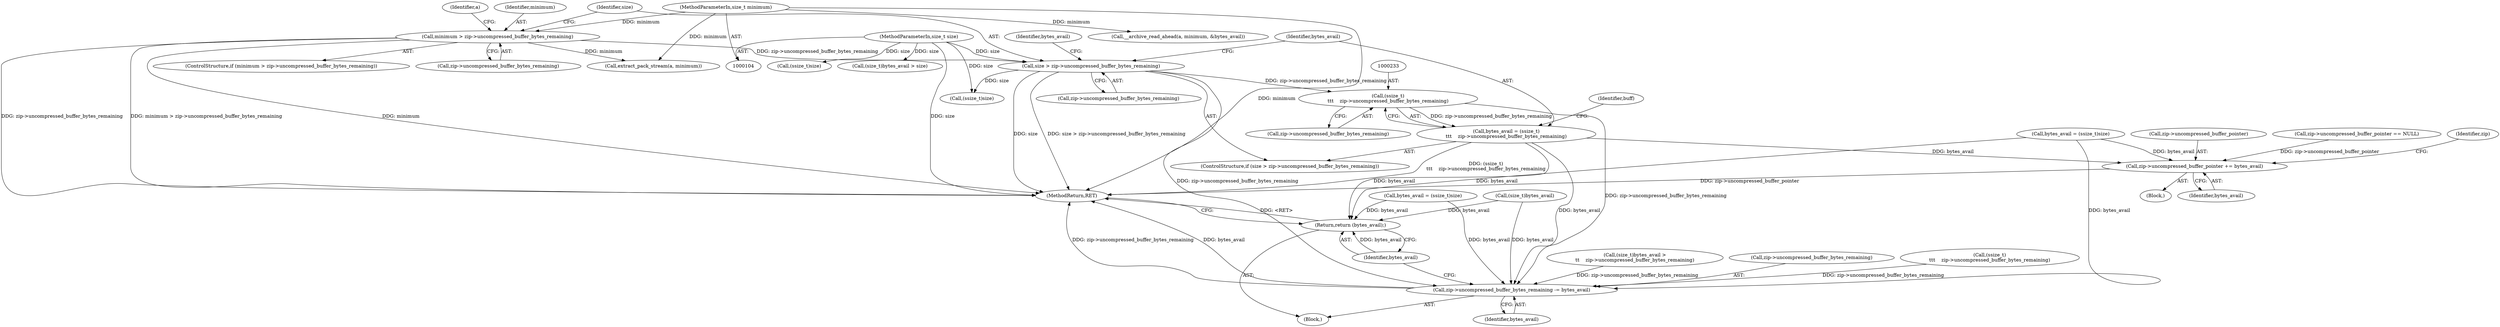 digraph "0_libarchive_65a23f5dbee4497064e9bb467f81138a62b0dae1@pointer" {
"1000232" [label="(Call,(ssize_t)\n\t\t\t    zip->uncompressed_buffer_bytes_remaining)"];
"1000225" [label="(Call,size > zip->uncompressed_buffer_bytes_remaining)"];
"1000107" [label="(MethodParameterIn,size_t size)"];
"1000210" [label="(Call,minimum > zip->uncompressed_buffer_bytes_remaining)"];
"1000108" [label="(MethodParameterIn,size_t minimum)"];
"1000230" [label="(Call,bytes_avail = (ssize_t)\n\t\t\t    zip->uncompressed_buffer_bytes_remaining)"];
"1000249" [label="(Call,zip->uncompressed_buffer_pointer += bytes_avail)"];
"1000254" [label="(Call,zip->uncompressed_buffer_bytes_remaining -= bytes_avail)"];
"1000259" [label="(Return,return (bytes_avail);)"];
"1000234" [label="(Call,zip->uncompressed_buffer_bytes_remaining)"];
"1000238" [label="(Call,bytes_avail = (ssize_t)size)"];
"1000227" [label="(Call,zip->uncompressed_buffer_bytes_remaining)"];
"1000261" [label="(MethodReturn,RET)"];
"1000109" [label="(Block,)"];
"1000250" [label="(Call,zip->uncompressed_buffer_pointer)"];
"1000176" [label="(Call,(size_t)bytes_avail)"];
"1000258" [label="(Identifier,bytes_avail)"];
"1000211" [label="(Identifier,minimum)"];
"1000160" [label="(Call,(size_t)bytes_avail >\n\t\t    zip->uncompressed_buffer_bytes_remaining)"];
"1000253" [label="(Identifier,bytes_avail)"];
"1000219" [label="(Identifier,a)"];
"1000208" [label="(Block,)"];
"1000224" [label="(ControlStructure,if (size > zip->uncompressed_buffer_bytes_remaining))"];
"1000180" [label="(Call,bytes_avail = (ssize_t)size)"];
"1000254" [label="(Call,zip->uncompressed_buffer_bytes_remaining -= bytes_avail)"];
"1000232" [label="(Call,(ssize_t)\n\t\t\t    zip->uncompressed_buffer_bytes_remaining)"];
"1000175" [label="(Call,(size_t)bytes_avail > size)"];
"1000192" [label="(Call,zip->uncompressed_buffer_pointer == NULL)"];
"1000231" [label="(Identifier,bytes_avail)"];
"1000210" [label="(Call,minimum > zip->uncompressed_buffer_bytes_remaining)"];
"1000212" [label="(Call,zip->uncompressed_buffer_bytes_remaining)"];
"1000218" [label="(Call,extract_pack_stream(a, minimum))"];
"1000182" [label="(Call,(ssize_t)size)"];
"1000107" [label="(MethodParameterIn,size_t size)"];
"1000255" [label="(Call,zip->uncompressed_buffer_bytes_remaining)"];
"1000245" [label="(Identifier,buff)"];
"1000249" [label="(Call,zip->uncompressed_buffer_pointer += bytes_avail)"];
"1000260" [label="(Identifier,bytes_avail)"];
"1000256" [label="(Identifier,zip)"];
"1000226" [label="(Identifier,size)"];
"1000209" [label="(ControlStructure,if (minimum > zip->uncompressed_buffer_bytes_remaining))"];
"1000225" [label="(Call,size > zip->uncompressed_buffer_bytes_remaining)"];
"1000259" [label="(Return,return (bytes_avail);)"];
"1000230" [label="(Call,bytes_avail = (ssize_t)\n\t\t\t    zip->uncompressed_buffer_bytes_remaining)"];
"1000240" [label="(Call,(ssize_t)size)"];
"1000108" [label="(MethodParameterIn,size_t minimum)"];
"1000140" [label="(Call,__archive_read_ahead(a, minimum, &bytes_avail))"];
"1000169" [label="(Call,(ssize_t)\n\t\t\t    zip->uncompressed_buffer_bytes_remaining)"];
"1000239" [label="(Identifier,bytes_avail)"];
"1000232" -> "1000230"  [label="AST: "];
"1000232" -> "1000234"  [label="CFG: "];
"1000233" -> "1000232"  [label="AST: "];
"1000234" -> "1000232"  [label="AST: "];
"1000230" -> "1000232"  [label="CFG: "];
"1000232" -> "1000230"  [label="DDG: zip->uncompressed_buffer_bytes_remaining"];
"1000225" -> "1000232"  [label="DDG: zip->uncompressed_buffer_bytes_remaining"];
"1000232" -> "1000254"  [label="DDG: zip->uncompressed_buffer_bytes_remaining"];
"1000225" -> "1000224"  [label="AST: "];
"1000225" -> "1000227"  [label="CFG: "];
"1000226" -> "1000225"  [label="AST: "];
"1000227" -> "1000225"  [label="AST: "];
"1000231" -> "1000225"  [label="CFG: "];
"1000239" -> "1000225"  [label="CFG: "];
"1000225" -> "1000261"  [label="DDG: size > zip->uncompressed_buffer_bytes_remaining"];
"1000225" -> "1000261"  [label="DDG: size"];
"1000107" -> "1000225"  [label="DDG: size"];
"1000210" -> "1000225"  [label="DDG: zip->uncompressed_buffer_bytes_remaining"];
"1000225" -> "1000240"  [label="DDG: size"];
"1000225" -> "1000254"  [label="DDG: zip->uncompressed_buffer_bytes_remaining"];
"1000107" -> "1000104"  [label="AST: "];
"1000107" -> "1000261"  [label="DDG: size"];
"1000107" -> "1000175"  [label="DDG: size"];
"1000107" -> "1000182"  [label="DDG: size"];
"1000107" -> "1000240"  [label="DDG: size"];
"1000210" -> "1000209"  [label="AST: "];
"1000210" -> "1000212"  [label="CFG: "];
"1000211" -> "1000210"  [label="AST: "];
"1000212" -> "1000210"  [label="AST: "];
"1000219" -> "1000210"  [label="CFG: "];
"1000226" -> "1000210"  [label="CFG: "];
"1000210" -> "1000261"  [label="DDG: zip->uncompressed_buffer_bytes_remaining"];
"1000210" -> "1000261"  [label="DDG: minimum > zip->uncompressed_buffer_bytes_remaining"];
"1000210" -> "1000261"  [label="DDG: minimum"];
"1000108" -> "1000210"  [label="DDG: minimum"];
"1000210" -> "1000218"  [label="DDG: minimum"];
"1000108" -> "1000104"  [label="AST: "];
"1000108" -> "1000261"  [label="DDG: minimum"];
"1000108" -> "1000140"  [label="DDG: minimum"];
"1000108" -> "1000218"  [label="DDG: minimum"];
"1000230" -> "1000224"  [label="AST: "];
"1000231" -> "1000230"  [label="AST: "];
"1000245" -> "1000230"  [label="CFG: "];
"1000230" -> "1000261"  [label="DDG: (ssize_t)\n\t\t\t    zip->uncompressed_buffer_bytes_remaining"];
"1000230" -> "1000249"  [label="DDG: bytes_avail"];
"1000230" -> "1000254"  [label="DDG: bytes_avail"];
"1000230" -> "1000259"  [label="DDG: bytes_avail"];
"1000249" -> "1000208"  [label="AST: "];
"1000249" -> "1000253"  [label="CFG: "];
"1000250" -> "1000249"  [label="AST: "];
"1000253" -> "1000249"  [label="AST: "];
"1000256" -> "1000249"  [label="CFG: "];
"1000249" -> "1000261"  [label="DDG: zip->uncompressed_buffer_pointer"];
"1000238" -> "1000249"  [label="DDG: bytes_avail"];
"1000192" -> "1000249"  [label="DDG: zip->uncompressed_buffer_pointer"];
"1000254" -> "1000109"  [label="AST: "];
"1000254" -> "1000258"  [label="CFG: "];
"1000255" -> "1000254"  [label="AST: "];
"1000258" -> "1000254"  [label="AST: "];
"1000260" -> "1000254"  [label="CFG: "];
"1000254" -> "1000261"  [label="DDG: zip->uncompressed_buffer_bytes_remaining"];
"1000254" -> "1000261"  [label="DDG: bytes_avail"];
"1000238" -> "1000254"  [label="DDG: bytes_avail"];
"1000176" -> "1000254"  [label="DDG: bytes_avail"];
"1000180" -> "1000254"  [label="DDG: bytes_avail"];
"1000160" -> "1000254"  [label="DDG: zip->uncompressed_buffer_bytes_remaining"];
"1000169" -> "1000254"  [label="DDG: zip->uncompressed_buffer_bytes_remaining"];
"1000259" -> "1000109"  [label="AST: "];
"1000259" -> "1000260"  [label="CFG: "];
"1000260" -> "1000259"  [label="AST: "];
"1000261" -> "1000259"  [label="CFG: "];
"1000259" -> "1000261"  [label="DDG: <RET>"];
"1000260" -> "1000259"  [label="DDG: bytes_avail"];
"1000238" -> "1000259"  [label="DDG: bytes_avail"];
"1000176" -> "1000259"  [label="DDG: bytes_avail"];
"1000180" -> "1000259"  [label="DDG: bytes_avail"];
}
